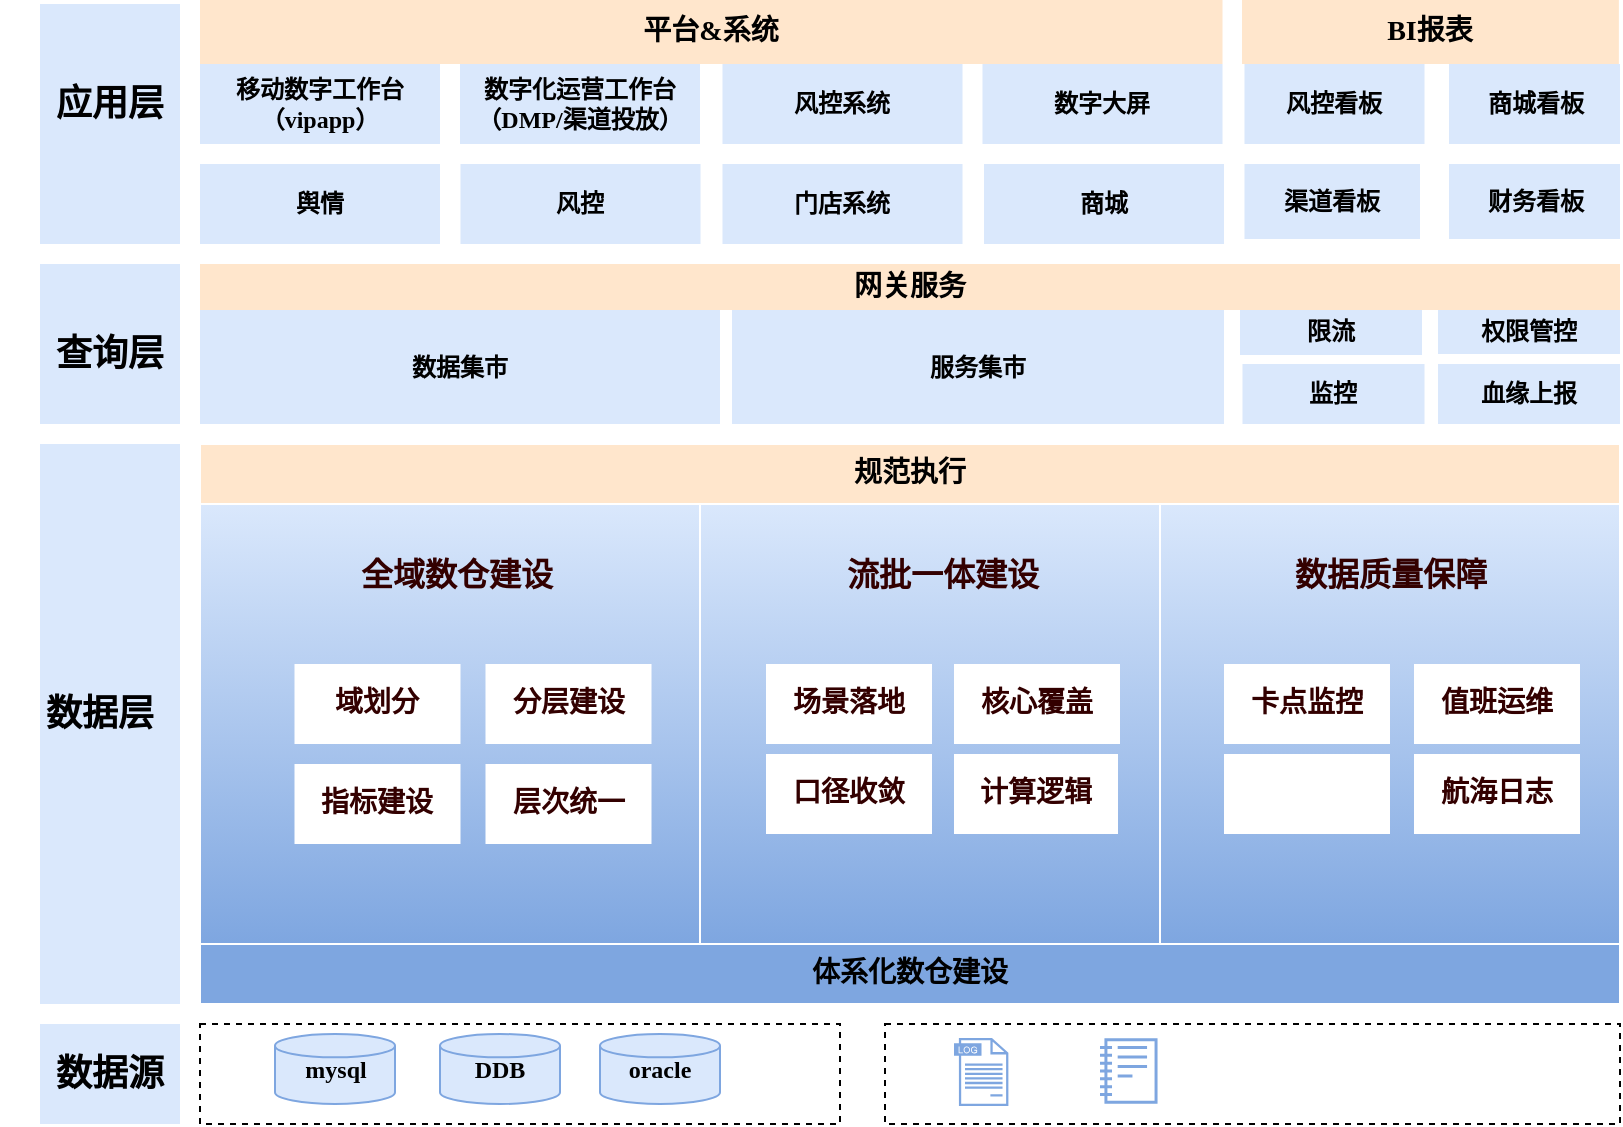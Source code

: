 <mxfile version="21.0.2" type="github">
  <diagram name="第 1 页" id="8vjXtbW4XhxlFyZ9hgyT">
    <mxGraphModel dx="1621" dy="1684" grid="1" gridSize="10" guides="1" tooltips="1" connect="1" arrows="1" fold="1" page="1" pageScale="1" pageWidth="827" pageHeight="1169" math="0" shadow="0">
      <root>
        <mxCell id="0" />
        <mxCell id="1" parent="0" />
        <mxCell id="_2noMWRmmMPCMAu7wt3I-29" value="" style="rounded=0;whiteSpace=wrap;html=1;fontFamily=微软雅黑;strokeColor=default;fillColor=#FFFFFF;dashed=1;fontStyle=1" parent="1" vertex="1">
          <mxGeometry x="422.5" y="430" width="367.5" height="50" as="geometry" />
        </mxCell>
        <mxCell id="_2noMWRmmMPCMAu7wt3I-16" value="" style="rounded=0;whiteSpace=wrap;html=1;fontFamily=微软雅黑;fillColor=#FFFFFF;strokeColor=default;dashed=1;fontStyle=1" parent="1" vertex="1">
          <mxGeometry x="80" y="430" width="320" height="50" as="geometry" />
        </mxCell>
        <mxCell id="_2noMWRmmMPCMAu7wt3I-14" value="" style="rounded=0;whiteSpace=wrap;html=1;fontFamily=微软雅黑;strokeColor=none;fillColor=#dae8fc;fontStyle=1" parent="1" vertex="1">
          <mxGeometry y="430" width="70" height="50" as="geometry" />
        </mxCell>
        <mxCell id="_2noMWRmmMPCMAu7wt3I-13" value="" style="rounded=0;whiteSpace=wrap;html=1;fontFamily=微软雅黑;strokeColor=none;fillColor=#dae8fc;fontStyle=1" parent="1" vertex="1">
          <mxGeometry y="140" width="70" height="280" as="geometry" />
        </mxCell>
        <mxCell id="_2noMWRmmMPCMAu7wt3I-5" value="" style="rounded=0;whiteSpace=wrap;html=1;fontFamily=微软雅黑;strokeColor=none;fillColor=#dae8fc;fontStyle=1" parent="1" vertex="1">
          <mxGeometry y="50" width="70" height="80" as="geometry" />
        </mxCell>
        <mxCell id="ErQYisSNtyv5BiWGh4sq-18" value="移动数字工作台（vipapp）" style="rounded=0;whiteSpace=wrap;html=1;strokeColor=none;fillColor=#dae8fc;fontFamily=微软雅黑;fontStyle=1" parent="1" diagramCategory="general" diagramName="Rectangle" vertex="1">
          <mxGeometry x="80" y="-50" width="120" height="40" as="geometry" />
        </mxCell>
        <mxCell id="ErQYisSNtyv5BiWGh4sq-19" value="数字化运营工作台&lt;br&gt;（DMP/渠道投放）" style="rounded=0;whiteSpace=wrap;html=1;strokeColor=none;fillColor=#dae8fc;fontFamily=微软雅黑;fontStyle=1" parent="1" diagramCategory="general" diagramName="Rectangle" vertex="1">
          <mxGeometry x="210" y="-50" width="120" height="40" as="geometry" />
        </mxCell>
        <mxCell id="ErQYisSNtyv5BiWGh4sq-20" value="舆情" style="rounded=0;whiteSpace=wrap;html=1;strokeColor=none;fillColor=#dae8fc;fontFamily=微软雅黑;fontStyle=1" parent="1" diagramCategory="general" diagramName="Rectangle" vertex="1">
          <mxGeometry x="80" width="120" height="40" as="geometry" />
        </mxCell>
        <mxCell id="ErQYisSNtyv5BiWGh4sq-22" value="商城" style="rounded=0;whiteSpace=wrap;html=1;strokeColor=none;fillColor=#dae8fc;fontFamily=微软雅黑;fontStyle=1" parent="1" diagramCategory="general" diagramName="Rectangle" vertex="1">
          <mxGeometry x="472" width="120" height="40" as="geometry" />
        </mxCell>
        <mxCell id="ErQYisSNtyv5BiWGh4sq-25" value="&lt;font style=&quot;font-size: 14px;&quot;&gt;网关服务&lt;/font&gt;" style="text;html=1;strokeColor=none;fillColor=#ffe6cc;align=center;verticalAlign=middle;whiteSpace=wrap;rounded=0;fontStyle=1;fontFamily=微软雅黑;" parent="1" diagramCategory="general" diagramName="text" vertex="1">
          <mxGeometry x="80" y="50" width="710" height="23" as="geometry" />
        </mxCell>
        <mxCell id="ErQYisSNtyv5BiWGh4sq-26" style="edgeStyle=orthogonalEdgeStyle;rounded=0;orthogonalLoop=1;jettySize=auto;html=1;exitX=0.5;exitY=1;exitDx=0;exitDy=0;fontFamily=微软雅黑;fontStyle=1" parent="1" edge="1">
          <mxGeometry relative="1" as="geometry">
            <mxPoint x="534" y="110" as="sourcePoint" />
            <mxPoint x="534" y="110" as="targetPoint" />
          </mxGeometry>
        </mxCell>
        <mxCell id="ErQYisSNtyv5BiWGh4sq-28" value="门店系统" style="rounded=0;whiteSpace=wrap;html=1;strokeColor=none;fillColor=#dae8fc;fontFamily=微软雅黑;fontStyle=1" parent="1" diagramCategory="general" diagramName="Rectangle" vertex="1">
          <mxGeometry x="341.25" width="120" height="40" as="geometry" />
        </mxCell>
        <mxCell id="ErQYisSNtyv5BiWGh4sq-29" value="风控系统" style="rounded=0;whiteSpace=wrap;html=1;strokeColor=none;fillColor=#dae8fc;fontFamily=微软雅黑;fontStyle=1" parent="1" diagramCategory="general" diagramName="Rectangle" vertex="1">
          <mxGeometry x="341.25" y="-50" width="120" height="40" as="geometry" />
        </mxCell>
        <mxCell id="ErQYisSNtyv5BiWGh4sq-30" value="数字大屏" style="rounded=0;whiteSpace=wrap;html=1;strokeColor=none;fillColor=#dae8fc;fontFamily=微软雅黑;fontStyle=1" parent="1" diagramCategory="general" diagramName="Rectangle" vertex="1">
          <mxGeometry x="471.25" y="-50" width="120" height="40" as="geometry" />
        </mxCell>
        <mxCell id="ErQYisSNtyv5BiWGh4sq-31" value="风控" style="rounded=0;whiteSpace=wrap;html=1;strokeColor=none;fillColor=#dae8fc;fontFamily=微软雅黑;fontStyle=1" parent="1" diagramCategory="general" diagramName="Rectangle" vertex="1">
          <mxGeometry x="210.25" width="120" height="40" as="geometry" />
        </mxCell>
        <mxCell id="ErQYisSNtyv5BiWGh4sq-33" value="商城看板" style="rounded=0;whiteSpace=wrap;html=1;strokeColor=none;fillColor=#dae8fc;fontFamily=微软雅黑;fontStyle=1" parent="1" diagramCategory="general" diagramName="Rectangle" vertex="1">
          <mxGeometry x="704.5" y="-50" width="85.5" height="40" as="geometry" />
        </mxCell>
        <mxCell id="ErQYisSNtyv5BiWGh4sq-34" value="&lt;font style=&quot;font-size: 14px;&quot;&gt;平台&amp;amp;系统&lt;/font&gt;" style="text;html=1;strokeColor=none;fillColor=#ffe6cc;align=center;verticalAlign=middle;whiteSpace=wrap;rounded=0;fontStyle=1;fontFamily=微软雅黑;" parent="1" diagramCategory="general" diagramName="text" vertex="1">
          <mxGeometry x="80" y="-82" width="511.25" height="32" as="geometry" />
        </mxCell>
        <mxCell id="ErQYisSNtyv5BiWGh4sq-35" value="&lt;font style=&quot;font-size: 14px;&quot;&gt;BI报表&lt;/font&gt;" style="text;html=1;strokeColor=none;fillColor=#ffe6cc;align=center;verticalAlign=middle;whiteSpace=wrap;rounded=0;fontFamily=微软雅黑;fontStyle=1;" parent="1" diagramCategory="general" diagramName="text" vertex="1">
          <mxGeometry x="601" y="-82" width="188.44" height="32" as="geometry" />
        </mxCell>
        <mxCell id="ErQYisSNtyv5BiWGh4sq-73" value="&lt;span&gt;血缘上报&lt;/span&gt;" style="rounded=0;whiteSpace=wrap;html=1;fontFamily=微软雅黑;strokeColor=none;fillColor=#dae8fc;fontStyle=1" parent="1" diagramCategory="general" diagramName="Rectangle" vertex="1">
          <mxGeometry x="699" y="100" width="91" height="30" as="geometry" />
        </mxCell>
        <mxCell id="_2noMWRmmMPCMAu7wt3I-3" value="" style="rounded=0;whiteSpace=wrap;html=1;fontFamily=微软雅黑;strokeColor=none;fillColor=#dae8fc;fontStyle=1" parent="1" vertex="1">
          <mxGeometry y="-80" width="70" height="120" as="geometry" />
        </mxCell>
        <mxCell id="ErQYisSNtyv5BiWGh4sq-11" value="&lt;span style=&quot;font-size: 18px;&quot;&gt;&lt;span&gt;应用层&lt;/span&gt;&lt;/span&gt;" style="text;html=1;strokeColor=none;fillColor=none;align=center;verticalAlign=middle;whiteSpace=wrap;rounded=0;fontFamily=微软雅黑;fontStyle=1" parent="1" diagramCategory="general" diagramName="text" vertex="1">
          <mxGeometry y="-40" width="70" height="20" as="geometry" />
        </mxCell>
        <mxCell id="ErQYisSNtyv5BiWGh4sq-9" value="&lt;font style=&quot;font-size: 18px;&quot;&gt;&lt;span&gt;数据源&lt;/span&gt;&lt;/font&gt;" style="text;html=1;strokeColor=none;fillColor=none;align=center;verticalAlign=middle;whiteSpace=wrap;rounded=0;fontFamily=微软雅黑;fontStyle=1" parent="1" diagramCategory="general" diagramName="text" vertex="1">
          <mxGeometry y="440" width="70" height="29" as="geometry" />
        </mxCell>
        <mxCell id="ErQYisSNtyv5BiWGh4sq-12" value="&lt;span style=&quot;font-size: 18px;&quot;&gt;&lt;span&gt;数据层&lt;/span&gt;&lt;/span&gt;" style="text;html=1;strokeColor=none;fillColor=none;align=center;verticalAlign=middle;whiteSpace=wrap;rounded=0;fontFamily=微软雅黑;fontStyle=1" parent="1" diagramCategory="general" diagramName="text" vertex="1">
          <mxGeometry x="-20" y="265" width="100" height="20" as="geometry" />
        </mxCell>
        <mxCell id="ErQYisSNtyv5BiWGh4sq-16" value="&lt;span style=&quot;font-size: 18px;&quot;&gt;&lt;span&gt;查询层&lt;/span&gt;&lt;/span&gt;" style="text;html=1;strokeColor=none;fillColor=none;align=center;verticalAlign=middle;whiteSpace=wrap;rounded=0;fontFamily=微软雅黑;fontStyle=1" parent="1" diagramCategory="general" diagramName="text" vertex="1">
          <mxGeometry y="85" width="70" height="20" as="geometry" />
        </mxCell>
        <mxCell id="_2noMWRmmMPCMAu7wt3I-31" value="mysql" style="strokeWidth=1;html=1;shape=mxgraph.flowchart.database;whiteSpace=wrap;fillStyle=auto;strokeColor=#7EA6E0;fontFamily=微软雅黑;fillColor=#dae8fc;fontStyle=1;" parent="1" vertex="1">
          <mxGeometry x="117.5" y="435" width="60" height="35" as="geometry" />
        </mxCell>
        <mxCell id="_2noMWRmmMPCMAu7wt3I-32" value="DDB" style="strokeWidth=1;html=1;shape=mxgraph.flowchart.database;whiteSpace=wrap;fillStyle=auto;strokeColor=#7EA6E0;fontFamily=微软雅黑;fillColor=#dae8fc;fontStyle=1;" parent="1" vertex="1">
          <mxGeometry x="200" y="435" width="60" height="35" as="geometry" />
        </mxCell>
        <mxCell id="_2noMWRmmMPCMAu7wt3I-33" value="oracle" style="strokeWidth=1;html=1;shape=mxgraph.flowchart.database;whiteSpace=wrap;fillStyle=auto;strokeColor=#7EA6E0;fontFamily=微软雅黑;fillColor=#DAE8FC;fontStyle=1;" parent="1" vertex="1">
          <mxGeometry x="280" y="435" width="60" height="35" as="geometry" />
        </mxCell>
        <mxCell id="_2noMWRmmMPCMAu7wt3I-37" value="" style="pointerEvents=1;shadow=0;dashed=0;html=1;strokeColor=none;fillColor=#7EA6E0;aspect=fixed;labelPosition=center;verticalLabelPosition=bottom;verticalAlign=top;align=center;outlineConnect=0;shape=mxgraph.vvd.log_files;fillStyle=auto;strokeWidth=1;fontFamily=微软雅黑;fontStyle=1" parent="1" vertex="1">
          <mxGeometry x="457" y="437" width="27.2" height="34" as="geometry" />
        </mxCell>
        <mxCell id="_2noMWRmmMPCMAu7wt3I-39" value="" style="outlineConnect=0;fillColor=#7ea6e0;strokeColor=#6c8ebf;dashed=0;verticalLabelPosition=bottom;verticalAlign=top;align=center;html=1;fontSize=12;fontStyle=1;aspect=fixed;pointerEvents=1;shape=mxgraph.aws4.notebook;fillStyle=auto;strokeWidth=1;fontFamily=微软雅黑;" parent="1" vertex="1">
          <mxGeometry x="530" y="437" width="28.77" height="33" as="geometry" />
        </mxCell>
        <mxCell id="_2noMWRmmMPCMAu7wt3I-43" value="" style="rounded=0;whiteSpace=wrap;html=1;fillStyle=auto;strokeColor=#FFFFFF;strokeWidth=1;fontFamily=微软雅黑;fillColor=#dae8fc;gradientDirection=south;gradientColor=#7EA6E0;fontStyle=1" parent="1" vertex="1">
          <mxGeometry x="80" y="170" width="250" height="220" as="geometry" />
        </mxCell>
        <mxCell id="_2noMWRmmMPCMAu7wt3I-44" value="&lt;span&gt;&lt;font style=&quot;font-size: 14px;&quot;&gt;规范执行&lt;/font&gt;&lt;/span&gt;" style="rounded=0;whiteSpace=wrap;html=1;fillStyle=auto;strokeColor=#FFFFFF;strokeWidth=1;fontFamily=微软雅黑;fillColor=#ffe6cc;fontStyle=1" parent="1" vertex="1">
          <mxGeometry x="80" y="140" width="710" height="30" as="geometry" />
        </mxCell>
        <mxCell id="_2noMWRmmMPCMAu7wt3I-47" value="&lt;span&gt;&lt;font style=&quot;font-size: 14px;&quot;&gt;体系化数仓建设&lt;/font&gt;&lt;/span&gt;" style="rounded=0;whiteSpace=wrap;html=1;fillStyle=auto;strokeColor=#FFFFFF;strokeWidth=1;fontFamily=微软雅黑;fillColor=#7EA6E0;fontStyle=1" parent="1" vertex="1">
          <mxGeometry x="80" y="390" width="710" height="30" as="geometry" />
        </mxCell>
        <mxCell id="_2noMWRmmMPCMAu7wt3I-48" value="" style="rounded=0;whiteSpace=wrap;html=1;fillStyle=auto;strokeColor=#FFFFFF;strokeWidth=1;fontFamily=微软雅黑;fillColor=#dae8fc;gradientDirection=south;gradientColor=#7EA6E0;fontStyle=1" parent="1" vertex="1">
          <mxGeometry x="330" y="170" width="230" height="220" as="geometry" />
        </mxCell>
        <mxCell id="_2noMWRmmMPCMAu7wt3I-52" value="" style="rounded=0;whiteSpace=wrap;html=1;fillStyle=auto;strokeColor=#FFFFFF;strokeWidth=1;fontFamily=微软雅黑;fillColor=#dae8fc;gradientDirection=south;gradientColor=#7EA6E0;fontStyle=1" parent="1" vertex="1">
          <mxGeometry x="560" y="170" width="230" height="220" as="geometry" />
        </mxCell>
        <mxCell id="_2noMWRmmMPCMAu7wt3I-58" value="&lt;font style=&quot;font-size: 16px;&quot;&gt;全域数仓建设&lt;/font&gt;" style="text;html=1;strokeColor=none;fillColor=none;align=center;verticalAlign=middle;whiteSpace=wrap;rounded=0;fontFamily=微软雅黑;fontColor=#330000;fontStyle=1;" parent="1" vertex="1">
          <mxGeometry x="157" y="190" width="103" height="30" as="geometry" />
        </mxCell>
        <mxCell id="_2noMWRmmMPCMAu7wt3I-59" value="&lt;font style=&quot;font-size: 16px;&quot;&gt;流批一体建设&lt;/font&gt;" style="text;html=1;strokeColor=none;fillColor=none;align=center;verticalAlign=middle;whiteSpace=wrap;rounded=0;fontFamily=微软雅黑;fontColor=#330000;fontStyle=1;" parent="1" vertex="1">
          <mxGeometry x="400" y="190" width="103" height="30" as="geometry" />
        </mxCell>
        <mxCell id="_2noMWRmmMPCMAu7wt3I-60" value="&lt;font style=&quot;font-size: 16px;&quot;&gt;数据质量保障&lt;/font&gt;" style="text;html=1;strokeColor=none;fillColor=none;align=center;verticalAlign=middle;whiteSpace=wrap;rounded=0;fontFamily=微软雅黑;fontColor=#330000;fontStyle=1;" parent="1" vertex="1">
          <mxGeometry x="623.5" y="190" width="103" height="30" as="geometry" />
        </mxCell>
        <mxCell id="_2noMWRmmMPCMAu7wt3I-63" value="航海日志" style="rounded=0;whiteSpace=wrap;html=1;labelBackgroundColor=#FFFFFF;fillStyle=auto;strokeColor=none;strokeWidth=1;fontFamily=微软雅黑;fontColor=#330000;fillColor=default;dashed=1;fontStyle=1;fontSize=14;" parent="1" vertex="1">
          <mxGeometry x="687" y="295" width="83" height="40" as="geometry" />
        </mxCell>
        <mxCell id="_2noMWRmmMPCMAu7wt3I-64" value="值班运维" style="rounded=0;whiteSpace=wrap;html=1;labelBackgroundColor=#FFFFFF;fillStyle=auto;strokeColor=none;strokeWidth=1;fontFamily=微软雅黑;fontColor=#330000;fillColor=default;dashed=1;fontStyle=1;fontSize=14;" parent="1" vertex="1">
          <mxGeometry x="687" y="250" width="83" height="40" as="geometry" />
        </mxCell>
        <mxCell id="_2noMWRmmMPCMAu7wt3I-66" value="" style="rounded=0;whiteSpace=wrap;html=1;labelBackgroundColor=#FFFFFF;fillStyle=auto;strokeColor=none;strokeWidth=1;fontFamily=微软雅黑;fontColor=#330000;fillColor=default;dashed=1;fontStyle=1;fontSize=14;" parent="1" vertex="1">
          <mxGeometry x="592" y="295" width="83" height="40" as="geometry" />
        </mxCell>
        <mxCell id="_2noMWRmmMPCMAu7wt3I-68" value="域划分" style="rounded=0;whiteSpace=wrap;html=1;labelBackgroundColor=#FFFFFF;fillStyle=auto;strokeColor=none;strokeWidth=1;fontFamily=微软雅黑;fontColor=#330000;fillColor=default;dashed=1;fontStyle=1;fontSize=14;" parent="1" vertex="1">
          <mxGeometry x="127.25" y="250" width="83" height="40" as="geometry" />
        </mxCell>
        <mxCell id="_2noMWRmmMPCMAu7wt3I-69" value="分层建设" style="rounded=0;whiteSpace=wrap;html=1;labelBackgroundColor=#FFFFFF;fillStyle=auto;strokeColor=none;strokeWidth=1;fontFamily=微软雅黑;fontColor=#330000;fillColor=default;dashed=1;fontStyle=1;fontSize=14;" parent="1" vertex="1">
          <mxGeometry x="222.75" y="250" width="83" height="40" as="geometry" />
        </mxCell>
        <mxCell id="_2noMWRmmMPCMAu7wt3I-70" value="指标建设" style="rounded=0;whiteSpace=wrap;html=1;labelBackgroundColor=#FFFFFF;fillStyle=auto;strokeColor=none;strokeWidth=1;fontFamily=微软雅黑;fontColor=#330000;fillColor=default;dashed=1;fontStyle=1;fontSize=14;" parent="1" vertex="1">
          <mxGeometry x="127.25" y="300" width="83" height="40" as="geometry" />
        </mxCell>
        <mxCell id="_2noMWRmmMPCMAu7wt3I-71" value="卡点监控" style="rounded=0;whiteSpace=wrap;html=1;labelBackgroundColor=#FFFFFF;fillStyle=auto;strokeColor=none;strokeWidth=1;fontFamily=微软雅黑;fontColor=#330000;fillColor=default;dashed=1;fontStyle=1;fontSize=14;" parent="1" vertex="1">
          <mxGeometry x="592" y="250" width="83" height="40" as="geometry" />
        </mxCell>
        <mxCell id="_2noMWRmmMPCMAu7wt3I-72" value="层次统一" style="rounded=0;whiteSpace=wrap;html=1;labelBackgroundColor=#FFFFFF;fillStyle=auto;strokeColor=none;strokeWidth=1;fontFamily=微软雅黑;fontColor=#330000;fillColor=default;dashed=1;fontStyle=1;fontSize=14;" parent="1" vertex="1">
          <mxGeometry x="222.75" y="300" width="83" height="40" as="geometry" />
        </mxCell>
        <mxCell id="_2noMWRmmMPCMAu7wt3I-73" value="口径收敛" style="rounded=0;whiteSpace=wrap;html=1;labelBackgroundColor=#FFFFFF;fillStyle=auto;strokeColor=none;strokeWidth=1;fontFamily=微软雅黑;fontColor=#330000;fillColor=default;dashed=1;fontStyle=1;fontSize=14;" parent="1" vertex="1">
          <mxGeometry x="363" y="295" width="83" height="40" as="geometry" />
        </mxCell>
        <mxCell id="_2noMWRmmMPCMAu7wt3I-74" value="场景落地" style="rounded=0;whiteSpace=wrap;html=1;labelBackgroundColor=#FFFFFF;fillStyle=auto;strokeColor=none;strokeWidth=1;fontFamily=微软雅黑;fontColor=#330000;fillColor=default;dashed=1;gradientColor=#FFFFFF;gradientDirection=east;fontStyle=1;fontSize=14;" parent="1" vertex="1">
          <mxGeometry x="363" y="250" width="83" height="40" as="geometry" />
        </mxCell>
        <mxCell id="_2noMWRmmMPCMAu7wt3I-75" value="核心覆盖" style="rounded=0;whiteSpace=wrap;html=1;labelBackgroundColor=#FFFFFF;fillStyle=auto;strokeColor=none;strokeWidth=1;fontFamily=微软雅黑;fontColor=#330000;fillColor=default;dashed=1;fontStyle=1;fontSize=14;" parent="1" vertex="1">
          <mxGeometry x="457" y="250" width="83" height="40" as="geometry" />
        </mxCell>
        <mxCell id="_2noMWRmmMPCMAu7wt3I-76" value="计算逻辑" style="rounded=0;whiteSpace=wrap;html=1;labelBackgroundColor=#FFFFFF;fillStyle=auto;strokeColor=none;strokeWidth=1;fontFamily=微软雅黑;fontColor=#330000;fillColor=default;dashed=1;fontStyle=1;fontSize=14;" parent="1" vertex="1">
          <mxGeometry x="457" y="295" width="82" height="40" as="geometry" />
        </mxCell>
        <mxCell id="_2noMWRmmMPCMAu7wt3I-91" value="&lt;span&gt;监控&lt;/span&gt;" style="rounded=0;whiteSpace=wrap;html=1;fontFamily=微软雅黑;strokeColor=none;fillColor=#dae8fc;fontStyle=1" parent="1" diagramCategory="general" diagramName="Rectangle" vertex="1">
          <mxGeometry x="601.25" y="100" width="91" height="30" as="geometry" />
        </mxCell>
        <mxCell id="_2noMWRmmMPCMAu7wt3I-92" value="&lt;span&gt;限流&lt;/span&gt;" style="rounded=0;whiteSpace=wrap;html=1;fontFamily=微软雅黑;strokeColor=none;fillColor=#dae8fc;fillStyle=auto;fontStyle=1" parent="1" diagramCategory="general" diagramName="Rectangle" vertex="1">
          <mxGeometry x="600" y="73" width="91" height="22.5" as="geometry" />
        </mxCell>
        <mxCell id="_2noMWRmmMPCMAu7wt3I-93" value="&lt;span&gt;权限管控&lt;/span&gt;" style="rounded=0;whiteSpace=wrap;html=1;fontFamily=微软雅黑;strokeColor=none;fillColor=#dae8fc;fontStyle=1" parent="1" diagramCategory="general" diagramName="Rectangle" vertex="1">
          <mxGeometry x="699" y="73" width="91" height="22" as="geometry" />
        </mxCell>
        <mxCell id="88G6nAGj8XGcNr6tlh3T-3" value="" style="group;fillColor=#dae8fc;strokeColor=none;fontFamily=微软雅黑;fontStyle=1" parent="1" vertex="1" connectable="0">
          <mxGeometry x="80" y="73" width="260" height="57" as="geometry" />
        </mxCell>
        <mxCell id="ErQYisSNtyv5BiWGh4sq-36" value="数据集市" style="rounded=0;whiteSpace=wrap;html=1;fontFamily=微软雅黑;strokeColor=none;fillColor=#dae8fc;fontStyle=1" parent="88G6nAGj8XGcNr6tlh3T-3" diagramCategory="general" diagramName="Rectangle" vertex="1">
          <mxGeometry width="260" height="57.0" as="geometry" />
        </mxCell>
        <mxCell id="88G6nAGj8XGcNr6tlh3T-4" value="风控看板" style="rounded=0;whiteSpace=wrap;html=1;strokeColor=none;fillColor=#dae8fc;fontFamily=微软雅黑;fontStyle=1" parent="1" diagramCategory="general" diagramName="Rectangle" vertex="1">
          <mxGeometry x="602.25" y="-50" width="90" height="40" as="geometry" />
        </mxCell>
        <mxCell id="88G6nAGj8XGcNr6tlh3T-5" value="渠道看板" style="rounded=0;whiteSpace=wrap;html=1;strokeColor=none;fillColor=#dae8fc;fontFamily=微软雅黑;fontStyle=1" parent="1" diagramCategory="general" diagramName="Rectangle" vertex="1">
          <mxGeometry x="602.25" width="87.75" height="37.5" as="geometry" />
        </mxCell>
        <mxCell id="88G6nAGj8XGcNr6tlh3T-6" value="财务看板" style="rounded=0;whiteSpace=wrap;html=1;strokeColor=none;fillColor=#dae8fc;fontFamily=微软雅黑;fontStyle=1" parent="1" diagramCategory="general" diagramName="Rectangle" vertex="1">
          <mxGeometry x="704.5" width="85.5" height="37.5" as="geometry" />
        </mxCell>
        <mxCell id="mmUFh6K9YgQm04f80v---8" value="" style="group;fillColor=#dae8fc;strokeColor=none;fontFamily=微软雅黑;fontStyle=1" vertex="1" connectable="0" parent="1">
          <mxGeometry x="346" y="73" width="246" height="57" as="geometry" />
        </mxCell>
        <mxCell id="mmUFh6K9YgQm04f80v---9" value="服务集市" style="rounded=0;whiteSpace=wrap;html=1;fontFamily=微软雅黑;strokeColor=none;fillColor=#dae8fc;fontStyle=1" diagramCategory="general" diagramName="Rectangle" vertex="1" parent="mmUFh6K9YgQm04f80v---8">
          <mxGeometry width="246" height="57.0" as="geometry" />
        </mxCell>
      </root>
    </mxGraphModel>
  </diagram>
</mxfile>
